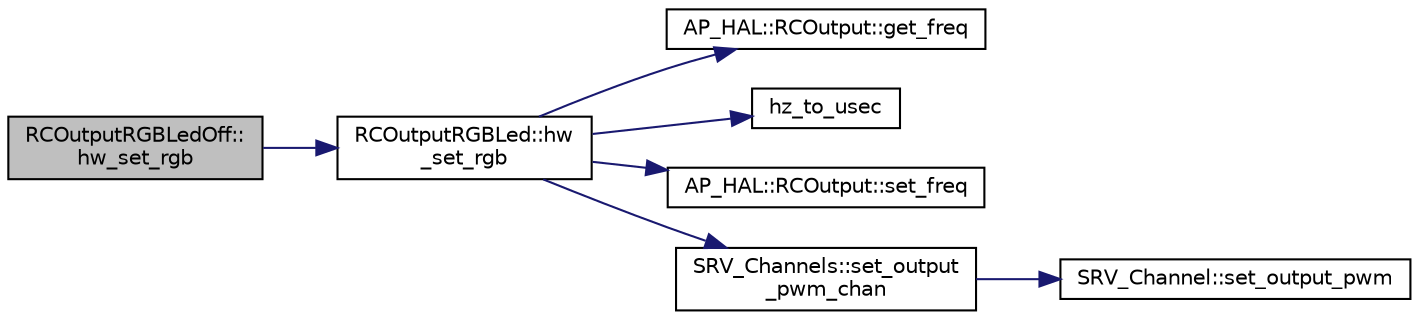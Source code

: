 digraph "RCOutputRGBLedOff::hw_set_rgb"
{
 // INTERACTIVE_SVG=YES
  edge [fontname="Helvetica",fontsize="10",labelfontname="Helvetica",labelfontsize="10"];
  node [fontname="Helvetica",fontsize="10",shape=record];
  rankdir="LR";
  Node1 [label="RCOutputRGBLedOff::\lhw_set_rgb",height=0.2,width=0.4,color="black", fillcolor="grey75", style="filled", fontcolor="black"];
  Node1 -> Node2 [color="midnightblue",fontsize="10",style="solid",fontname="Helvetica"];
  Node2 [label="RCOutputRGBLed::hw\l_set_rgb",height=0.2,width=0.4,color="black", fillcolor="white", style="filled",URL="$classRCOutputRGBLed.html#a404002f4a7b7bfc3b5062fc0930ea22d"];
  Node2 -> Node3 [color="midnightblue",fontsize="10",style="solid",fontname="Helvetica"];
  Node3 [label="AP_HAL::RCOutput::get_freq",height=0.2,width=0.4,color="black", fillcolor="white", style="filled",URL="$classAP__HAL_1_1RCOutput.html#aec09c5df84cf2006606a058c78f9a87a"];
  Node2 -> Node4 [color="midnightblue",fontsize="10",style="solid",fontname="Helvetica"];
  Node4 [label="hz_to_usec",height=0.2,width=0.4,color="black", fillcolor="white", style="filled",URL="$AP__Math_8h.html#a13e7b83846dd7b38b0e6a9694ab5a8d7"];
  Node2 -> Node5 [color="midnightblue",fontsize="10",style="solid",fontname="Helvetica"];
  Node5 [label="AP_HAL::RCOutput::set_freq",height=0.2,width=0.4,color="black", fillcolor="white", style="filled",URL="$classAP__HAL_1_1RCOutput.html#ae7903398aa18e2472dd34081e626dcb7"];
  Node2 -> Node6 [color="midnightblue",fontsize="10",style="solid",fontname="Helvetica"];
  Node6 [label="SRV_Channels::set_output\l_pwm_chan",height=0.2,width=0.4,color="black", fillcolor="white", style="filled",URL="$classSRV__Channels.html#a842494be6a77466c8ff7057f1bf7f375"];
  Node6 -> Node7 [color="midnightblue",fontsize="10",style="solid",fontname="Helvetica"];
  Node7 [label="SRV_Channel::set_output_pwm",height=0.2,width=0.4,color="black", fillcolor="white", style="filled",URL="$classSRV__Channel.html#ac3aad9644438d9f8250effcb21858ef3"];
}
